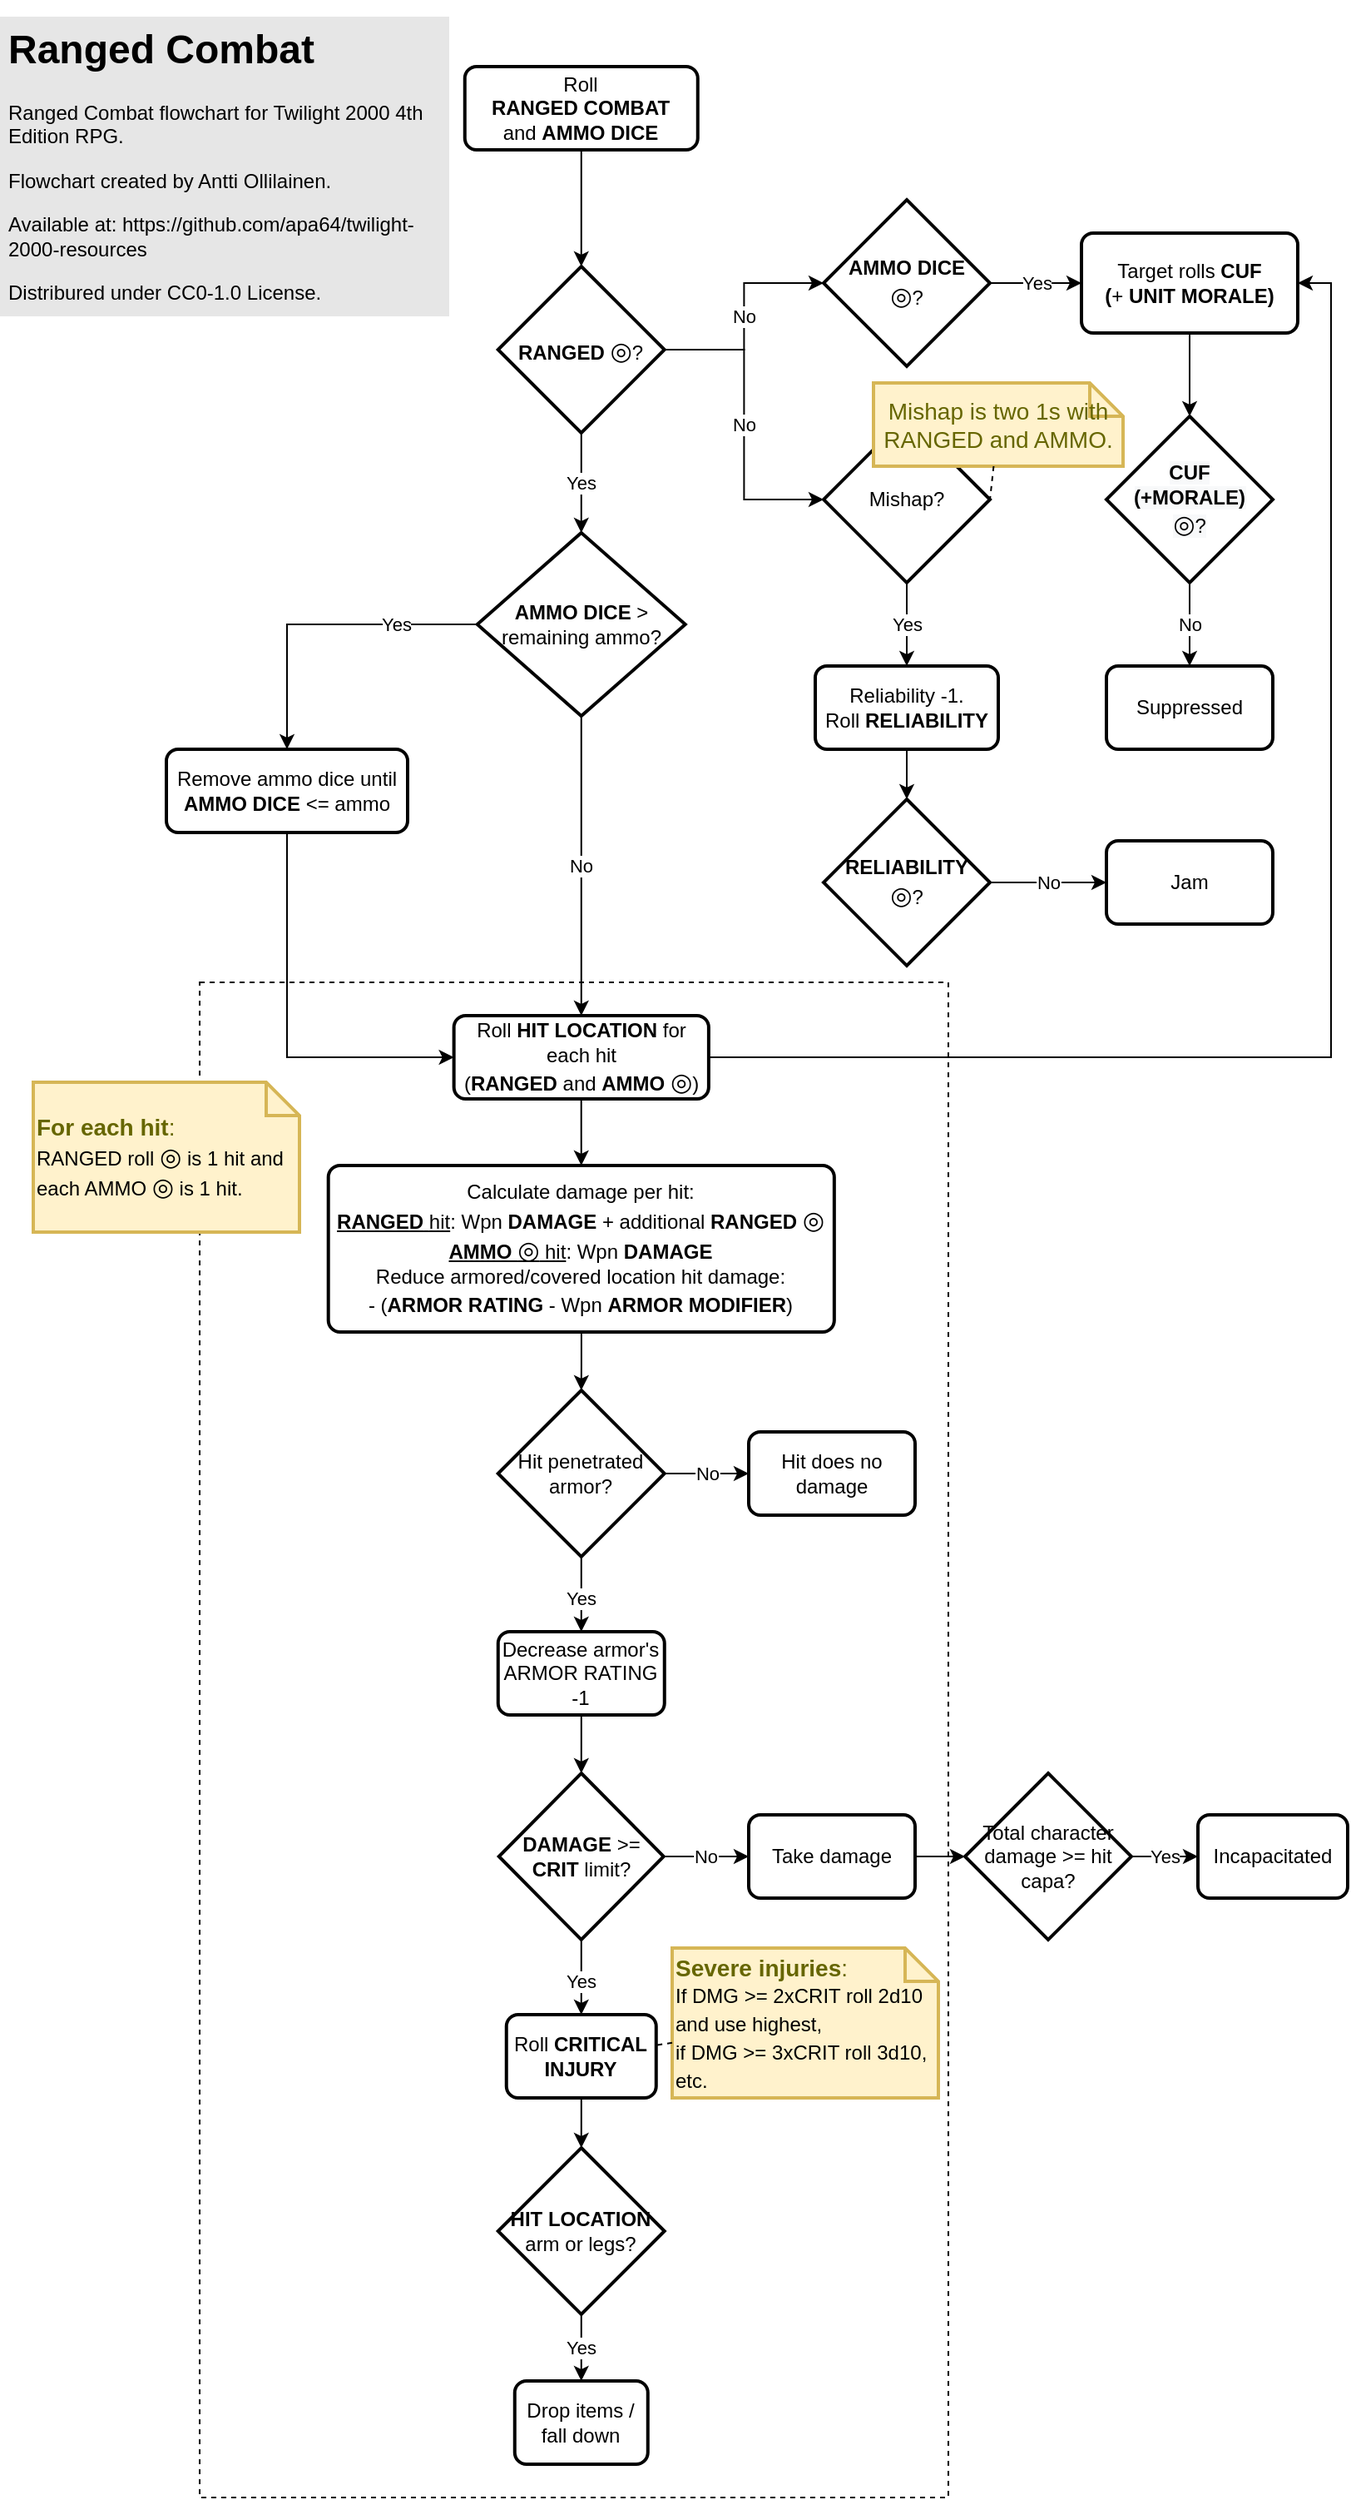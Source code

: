 <mxfile compressed="true" version="14.1.2" type="github"><diagram id="C5RBs43oDa-KdzZeNtuy" name="Page-1"><mxGraphModel dx="951" dy="792" grid="1" gridSize="10" guides="1" tooltips="1" connect="1" arrows="1" fold="1" page="1" pageScale="1" pageWidth="827" pageHeight="1169" math="0" shadow="0"><root><mxCell id="WIyWlLk6GJQsqaUBKTNV-0"/><mxCell id="WIyWlLk6GJQsqaUBKTNV-1" parent="WIyWlLk6GJQsqaUBKTNV-0"/><mxCell id="SBCxogAzYSTmZsqk7a1e-101" value="" style="rounded=0;whiteSpace=wrap;html=1;fontFamily=Helvetica;align=center;fillColor=none;dashed=1;" parent="WIyWlLk6GJQsqaUBKTNV-1" vertex="1"><mxGeometry x="130" y="590" width="450" height="910" as="geometry"/></mxCell><mxCell id="SBCxogAzYSTmZsqk7a1e-14" value="" style="edgeStyle=orthogonalEdgeStyle;rounded=0;orthogonalLoop=1;jettySize=auto;html=1;" parent="WIyWlLk6GJQsqaUBKTNV-1" source="SBCxogAzYSTmZsqk7a1e-30" target="SBCxogAzYSTmZsqk7a1e-29" edge="1"><mxGeometry relative="1" as="geometry"><mxPoint x="345" y="130" as="sourcePoint"/></mxGeometry></mxCell><mxCell id="SBCxogAzYSTmZsqk7a1e-13" value="Yes" style="edgeStyle=orthogonalEdgeStyle;rounded=0;orthogonalLoop=1;jettySize=auto;html=1;" parent="WIyWlLk6GJQsqaUBKTNV-1" source="SBCxogAzYSTmZsqk7a1e-29" target="SBCxogAzYSTmZsqk7a1e-44" edge="1"><mxGeometry relative="1" as="geometry"><mxPoint x="345" y="310" as="targetPoint"/></mxGeometry></mxCell><mxCell id="SBCxogAzYSTmZsqk7a1e-18" value="No" style="edgeStyle=orthogonalEdgeStyle;rounded=0;orthogonalLoop=1;jettySize=auto;html=1;" parent="WIyWlLk6GJQsqaUBKTNV-1" source="SBCxogAzYSTmZsqk7a1e-29" target="SBCxogAzYSTmZsqk7a1e-31" edge="1"><mxGeometry relative="1" as="geometry"/></mxCell><mxCell id="SBCxogAzYSTmZsqk7a1e-19" value="No" style="edgeStyle=orthogonalEdgeStyle;rounded=0;orthogonalLoop=1;jettySize=auto;html=1;entryX=0;entryY=0.5;entryDx=0;entryDy=0;entryPerimeter=0;" parent="WIyWlLk6GJQsqaUBKTNV-1" source="SBCxogAzYSTmZsqk7a1e-29" target="SBCxogAzYSTmZsqk7a1e-37" edge="1"><mxGeometry relative="1" as="geometry"><mxPoint x="465" y="300" as="targetPoint"/></mxGeometry></mxCell><mxCell id="SBCxogAzYSTmZsqk7a1e-20" value="Yes" style="edgeStyle=orthogonalEdgeStyle;rounded=0;orthogonalLoop=1;jettySize=auto;html=1;exitX=0.5;exitY=1;exitDx=0;exitDy=0;exitPerimeter=0;entryX=0.5;entryY=0;entryDx=0;entryDy=0;" parent="WIyWlLk6GJQsqaUBKTNV-1" source="SBCxogAzYSTmZsqk7a1e-37" target="SBCxogAzYSTmZsqk7a1e-39" edge="1"><mxGeometry relative="1" as="geometry"><mxPoint x="555" y="340" as="sourcePoint"/><mxPoint x="555" y="410" as="targetPoint"/></mxGeometry></mxCell><mxCell id="SBCxogAzYSTmZsqk7a1e-1" value="" style="edgeStyle=orthogonalEdgeStyle;rounded=0;orthogonalLoop=1;jettySize=auto;html=1;exitX=0.5;exitY=1;exitDx=0;exitDy=0;entryX=0.5;entryY=0;entryDx=0;entryDy=0;entryPerimeter=0;" parent="WIyWlLk6GJQsqaUBKTNV-1" source="SBCxogAzYSTmZsqk7a1e-39" target="SBCxogAzYSTmZsqk7a1e-40" edge="1"><mxGeometry relative="1" as="geometry"><mxPoint x="555" y="460" as="sourcePoint"/><mxPoint x="555" y="510" as="targetPoint"/></mxGeometry></mxCell><mxCell id="SBCxogAzYSTmZsqk7a1e-5" value="No" style="edgeStyle=orthogonalEdgeStyle;rounded=0;orthogonalLoop=1;jettySize=auto;html=1;exitX=1;exitY=0.5;exitDx=0;exitDy=0;exitPerimeter=0;entryX=0;entryY=0.5;entryDx=0;entryDy=0;" parent="WIyWlLk6GJQsqaUBKTNV-1" source="SBCxogAzYSTmZsqk7a1e-40" target="SBCxogAzYSTmZsqk7a1e-42" edge="1"><mxGeometry relative="1" as="geometry"><mxPoint x="605" y="550" as="sourcePoint"/><mxPoint x="695" y="580" as="targetPoint"/></mxGeometry></mxCell><mxCell id="SBCxogAzYSTmZsqk7a1e-10" value="No" style="edgeStyle=orthogonalEdgeStyle;rounded=0;orthogonalLoop=1;jettySize=auto;html=1;exitX=0.5;exitY=1;exitDx=0;exitDy=0;exitPerimeter=0;entryX=0.5;entryY=0;entryDx=0;entryDy=0;" parent="WIyWlLk6GJQsqaUBKTNV-1" source="SBCxogAzYSTmZsqk7a1e-44" target="SBCxogAzYSTmZsqk7a1e-47" edge="1"><mxGeometry relative="1" as="geometry"><mxPoint x="345" y="420" as="sourcePoint"/><mxPoint x="358" y="530" as="targetPoint"/></mxGeometry></mxCell><mxCell id="SBCxogAzYSTmZsqk7a1e-12" value="Yes" style="edgeStyle=orthogonalEdgeStyle;rounded=0;orthogonalLoop=1;jettySize=auto;html=1;entryX=0.5;entryY=0;entryDx=0;entryDy=0;exitX=0;exitY=0.5;exitDx=0;exitDy=0;exitPerimeter=0;" parent="WIyWlLk6GJQsqaUBKTNV-1" source="SBCxogAzYSTmZsqk7a1e-44" target="SBCxogAzYSTmZsqk7a1e-45" edge="1"><mxGeometry x="-0.483" relative="1" as="geometry"><mxPoint x="285" y="365" as="sourcePoint"/><mxPoint x="190" y="440" as="targetPoint"/><mxPoint as="offset"/></mxGeometry></mxCell><mxCell id="SBCxogAzYSTmZsqk7a1e-22" value="Yes" style="edgeStyle=orthogonalEdgeStyle;rounded=0;orthogonalLoop=1;jettySize=auto;html=1;entryX=0;entryY=0.5;entryDx=0;entryDy=0;exitX=1;exitY=0.5;exitDx=0;exitDy=0;exitPerimeter=0;" parent="WIyWlLk6GJQsqaUBKTNV-1" source="SBCxogAzYSTmZsqk7a1e-31" target="SBCxogAzYSTmZsqk7a1e-32" edge="1"><mxGeometry relative="1" as="geometry"><mxPoint x="555" y="130" as="sourcePoint"/><Array as="points"/></mxGeometry></mxCell><mxCell id="SBCxogAzYSTmZsqk7a1e-24" value="" style="edgeStyle=orthogonalEdgeStyle;rounded=0;orthogonalLoop=1;jettySize=auto;html=1;entryX=0.5;entryY=0;entryDx=0;entryDy=0;entryPerimeter=0;" parent="WIyWlLk6GJQsqaUBKTNV-1" source="SBCxogAzYSTmZsqk7a1e-32" target="SBCxogAzYSTmZsqk7a1e-34" edge="1"><mxGeometry relative="1" as="geometry"/></mxCell><mxCell id="SBCxogAzYSTmZsqk7a1e-26" value="No" style="edgeStyle=orthogonalEdgeStyle;rounded=0;orthogonalLoop=1;jettySize=auto;html=1;exitX=0.5;exitY=1;exitDx=0;exitDy=0;exitPerimeter=0;entryX=0.5;entryY=0;entryDx=0;entryDy=0;" parent="WIyWlLk6GJQsqaUBKTNV-1" source="SBCxogAzYSTmZsqk7a1e-34" target="SBCxogAzYSTmZsqk7a1e-35" edge="1"><mxGeometry relative="1" as="geometry"><mxPoint x="735" y="400" as="targetPoint"/></mxGeometry></mxCell><mxCell id="SBCxogAzYSTmZsqk7a1e-29" value="&lt;b&gt;RANGED&amp;nbsp;&lt;/b&gt;&lt;span style=&quot;font-size: 15px;&quot;&gt;◎&lt;/span&gt;?" style="strokeWidth=2;html=1;shape=mxgraph.flowchart.decision;whiteSpace=wrap;fontFamily=Helvetica;" parent="WIyWlLk6GJQsqaUBKTNV-1" vertex="1"><mxGeometry x="309.38" y="160" width="100" height="100" as="geometry"/></mxCell><mxCell id="SBCxogAzYSTmZsqk7a1e-30" value="&lt;span&gt;Roll&lt;br&gt;&lt;b&gt;R&lt;/b&gt;&lt;/span&gt;&lt;b&gt;ANGED COMBAT&lt;br&gt;&lt;/b&gt;&lt;span&gt;and&amp;nbsp;&lt;/span&gt;&lt;b&gt;AMMO DICE&lt;/b&gt;" style="rounded=1;whiteSpace=wrap;html=1;absoluteArcSize=1;arcSize=14;strokeWidth=2;" parent="WIyWlLk6GJQsqaUBKTNV-1" vertex="1"><mxGeometry x="289.38" y="40" width="140" height="50" as="geometry"/></mxCell><mxCell id="SBCxogAzYSTmZsqk7a1e-31" value="&lt;span&gt;&lt;b&gt;AMMO DICE&lt;/b&gt;&lt;br&gt;&lt;/span&gt;&lt;span style=&quot;font-size: 15px;&quot;&gt;◎&lt;/span&gt;&lt;span&gt;?&lt;/span&gt;" style="strokeWidth=2;html=1;shape=mxgraph.flowchart.decision;whiteSpace=wrap;fontFamily=Helvetica;" parent="WIyWlLk6GJQsqaUBKTNV-1" vertex="1"><mxGeometry x="505" y="120" width="100" height="100" as="geometry"/></mxCell><mxCell id="SBCxogAzYSTmZsqk7a1e-32" value="&lt;span&gt;Target rolls&amp;nbsp;&lt;/span&gt;&lt;b&gt;CUF&lt;br&gt;(&lt;/b&gt;&lt;span&gt;+&amp;nbsp;&lt;/span&gt;&lt;b&gt;UNIT MORALE)&lt;/b&gt;" style="rounded=1;whiteSpace=wrap;html=1;absoluteArcSize=1;arcSize=14;strokeWidth=2;" parent="WIyWlLk6GJQsqaUBKTNV-1" vertex="1"><mxGeometry x="660" y="140" width="130" height="60" as="geometry"/></mxCell><mxCell id="SBCxogAzYSTmZsqk7a1e-34" value="&lt;span style=&quot;color: rgb(0, 0, 0); font-size: 12px; font-style: normal; letter-spacing: normal; text-align: center; text-indent: 0px; text-transform: none; word-spacing: 0px; background-color: rgb(248, 249, 250); display: inline; float: none;&quot;&gt;&lt;b&gt;CUF&lt;br&gt;(+MORALE)&lt;br&gt;&lt;/b&gt;&lt;/span&gt;&lt;span style=&quot;color: rgb(0, 0, 0); font-size: 12px; font-style: normal; font-weight: 400; letter-spacing: normal; text-align: center; text-indent: 0px; text-transform: none; word-spacing: 0px; background-color: rgb(248, 249, 250); display: inline; float: none;&quot;&gt;&lt;span style=&quot;font-size: 15px;&quot;&gt;◎&lt;/span&gt;?&lt;/span&gt;" style="strokeWidth=2;html=1;shape=mxgraph.flowchart.decision;whiteSpace=wrap;fontFamily=Helvetica;" parent="WIyWlLk6GJQsqaUBKTNV-1" vertex="1"><mxGeometry x="675" y="250" width="100" height="100" as="geometry"/></mxCell><mxCell id="SBCxogAzYSTmZsqk7a1e-35" value="&lt;span&gt;Suppressed&lt;/span&gt;" style="rounded=1;whiteSpace=wrap;html=1;absoluteArcSize=1;arcSize=14;strokeWidth=2;" parent="WIyWlLk6GJQsqaUBKTNV-1" vertex="1"><mxGeometry x="675" y="400" width="100" height="50" as="geometry"/></mxCell><mxCell id="SBCxogAzYSTmZsqk7a1e-37" value="Mishap?" style="strokeWidth=2;html=1;shape=mxgraph.flowchart.decision;whiteSpace=wrap;" parent="WIyWlLk6GJQsqaUBKTNV-1" vertex="1"><mxGeometry x="505" y="250" width="100" height="100" as="geometry"/></mxCell><mxCell id="SBCxogAzYSTmZsqk7a1e-39" value="&lt;span&gt;Reliability -1. Roll&amp;nbsp;&lt;/span&gt;&lt;b&gt;RELIABILITY&lt;/b&gt;" style="rounded=1;whiteSpace=wrap;html=1;absoluteArcSize=1;arcSize=14;strokeWidth=2;" parent="WIyWlLk6GJQsqaUBKTNV-1" vertex="1"><mxGeometry x="500" y="400" width="110" height="50" as="geometry"/></mxCell><mxCell id="SBCxogAzYSTmZsqk7a1e-40" value="&lt;b&gt;RELIABILITY&lt;/b&gt;&lt;br&gt;&lt;span style=&quot;font-size: 15px&quot;&gt;◎&lt;/span&gt;?" style="strokeWidth=2;html=1;shape=mxgraph.flowchart.decision;whiteSpace=wrap;" parent="WIyWlLk6GJQsqaUBKTNV-1" vertex="1"><mxGeometry x="505" y="480" width="100" height="100" as="geometry"/></mxCell><mxCell id="SBCxogAzYSTmZsqk7a1e-42" value="&lt;span&gt;Jam&lt;/span&gt;" style="rounded=1;whiteSpace=wrap;html=1;absoluteArcSize=1;arcSize=14;strokeWidth=2;" parent="WIyWlLk6GJQsqaUBKTNV-1" vertex="1"><mxGeometry x="675" y="505" width="100" height="50" as="geometry"/></mxCell><mxCell id="SBCxogAzYSTmZsqk7a1e-44" value="&lt;b&gt;AMMO DICE&lt;/b&gt;&lt;span&gt;&amp;nbsp;&amp;gt; remaining ammo?&lt;/span&gt;" style="strokeWidth=2;html=1;shape=mxgraph.flowchart.decision;whiteSpace=wrap;" parent="WIyWlLk6GJQsqaUBKTNV-1" vertex="1"><mxGeometry x="296.88" y="320" width="125" height="110" as="geometry"/></mxCell><mxCell id="SBCxogAzYSTmZsqk7a1e-98" style="edgeStyle=orthogonalEdgeStyle;rounded=0;orthogonalLoop=1;jettySize=auto;html=1;entryX=0;entryY=0.5;entryDx=0;entryDy=0;exitX=0.5;exitY=1;exitDx=0;exitDy=0;" parent="WIyWlLk6GJQsqaUBKTNV-1" source="SBCxogAzYSTmZsqk7a1e-45" target="SBCxogAzYSTmZsqk7a1e-47" edge="1"><mxGeometry relative="1" as="geometry"/></mxCell><mxCell id="SBCxogAzYSTmZsqk7a1e-45" value="Remove ammo dice until &lt;b&gt;AMMO DICE&lt;/b&gt; &amp;lt;= ammo" style="rounded=1;whiteSpace=wrap;html=1;absoluteArcSize=1;arcSize=14;strokeWidth=2;" parent="WIyWlLk6GJQsqaUBKTNV-1" vertex="1"><mxGeometry x="110" y="450" width="145" height="50" as="geometry"/></mxCell><mxCell id="SBCxogAzYSTmZsqk7a1e-99" style="edgeStyle=orthogonalEdgeStyle;rounded=0;orthogonalLoop=1;jettySize=auto;html=1;entryX=0.5;entryY=0;entryDx=0;entryDy=0;fontFamily=Helvetica;" parent="WIyWlLk6GJQsqaUBKTNV-1" source="SBCxogAzYSTmZsqk7a1e-47" target="SBCxogAzYSTmZsqk7a1e-85" edge="1"><mxGeometry relative="1" as="geometry"/></mxCell><mxCell id="SBCxogAzYSTmZsqk7a1e-107" style="edgeStyle=orthogonalEdgeStyle;rounded=0;orthogonalLoop=1;jettySize=auto;html=1;entryX=1;entryY=0.5;entryDx=0;entryDy=0;fontFamily=Helvetica;exitX=1;exitY=0.5;exitDx=0;exitDy=0;" parent="WIyWlLk6GJQsqaUBKTNV-1" source="SBCxogAzYSTmZsqk7a1e-47" target="SBCxogAzYSTmZsqk7a1e-32" edge="1"><mxGeometry relative="1" as="geometry"><Array as="points"><mxPoint x="810" y="635"/><mxPoint x="810" y="170"/></Array></mxGeometry></mxCell><mxCell id="SBCxogAzYSTmZsqk7a1e-47" value="&lt;span&gt;Roll&amp;nbsp;&lt;/span&gt;&lt;b&gt;HIT LOCATION&lt;/b&gt;&amp;nbsp;for each hit (&lt;b&gt;RANGED&amp;nbsp;&lt;/b&gt;and&amp;nbsp;&lt;b&gt;AMMO &lt;/b&gt;&lt;span style=&quot;font-size: 15px&quot;&gt;◎&lt;/span&gt;)" style="rounded=1;whiteSpace=wrap;html=1;absoluteArcSize=1;arcSize=14;strokeWidth=2;fontFamily=Helvetica;" parent="WIyWlLk6GJQsqaUBKTNV-1" vertex="1"><mxGeometry x="282.82" y="610" width="153.13" height="50" as="geometry"/></mxCell><mxCell id="SBCxogAzYSTmZsqk7a1e-60" value="Yes" style="edgeStyle=orthogonalEdgeStyle;rounded=0;orthogonalLoop=1;jettySize=auto;html=1;entryX=0.5;entryY=0;entryDx=0;entryDy=0;exitX=0.5;exitY=1;exitDx=0;exitDy=0;exitPerimeter=0;" parent="WIyWlLk6GJQsqaUBKTNV-1" source="SBCxogAzYSTmZsqk7a1e-66" target="SBCxogAzYSTmZsqk7a1e-59" edge="1"><mxGeometry x="0.111" relative="1" as="geometry"><mxPoint x="216.25" y="1115" as="sourcePoint"/><mxPoint as="offset"/></mxGeometry></mxCell><mxCell id="SBCxogAzYSTmZsqk7a1e-55" value="Yes" style="edgeStyle=orthogonalEdgeStyle;rounded=0;orthogonalLoop=1;jettySize=auto;html=1;exitX=0.5;exitY=1;exitDx=0;exitDy=0;exitPerimeter=0;entryX=0.5;entryY=0;entryDx=0;entryDy=0;" parent="WIyWlLk6GJQsqaUBKTNV-1" source="SBCxogAzYSTmZsqk7a1e-52" target="SBCxogAzYSTmZsqk7a1e-54" edge="1"><mxGeometry x="0.111" relative="1" as="geometry"><mxPoint as="offset"/></mxGeometry></mxCell><mxCell id="SBCxogAzYSTmZsqk7a1e-65" value="No" style="edgeStyle=orthogonalEdgeStyle;rounded=0;orthogonalLoop=1;jettySize=auto;html=1;" parent="WIyWlLk6GJQsqaUBKTNV-1" source="SBCxogAzYSTmZsqk7a1e-52" target="SBCxogAzYSTmZsqk7a1e-64" edge="1"><mxGeometry relative="1" as="geometry"/></mxCell><mxCell id="SBCxogAzYSTmZsqk7a1e-52" value="Hit penetrated armor?" style="strokeWidth=2;html=1;shape=mxgraph.flowchart.decision;whiteSpace=wrap;" parent="WIyWlLk6GJQsqaUBKTNV-1" vertex="1"><mxGeometry x="309.38" y="835" width="100" height="100" as="geometry"/></mxCell><mxCell id="SBCxogAzYSTmZsqk7a1e-106" style="edgeStyle=orthogonalEdgeStyle;rounded=0;orthogonalLoop=1;jettySize=auto;html=1;entryX=0.5;entryY=0;entryDx=0;entryDy=0;entryPerimeter=0;fontFamily=Helvetica;" parent="WIyWlLk6GJQsqaUBKTNV-1" source="SBCxogAzYSTmZsqk7a1e-54" target="SBCxogAzYSTmZsqk7a1e-66" edge="1"><mxGeometry relative="1" as="geometry"/></mxCell><mxCell id="SBCxogAzYSTmZsqk7a1e-54" value="Decrease armor's ARMOR RATING -1" style="rounded=1;whiteSpace=wrap;html=1;absoluteArcSize=1;arcSize=14;strokeWidth=2;" parent="WIyWlLk6GJQsqaUBKTNV-1" vertex="1"><mxGeometry x="309.38" y="980" width="100" height="50" as="geometry"/></mxCell><mxCell id="SBCxogAzYSTmZsqk7a1e-58" value="Yes" style="edgeStyle=orthogonalEdgeStyle;rounded=0;orthogonalLoop=1;jettySize=auto;html=1;exitX=1;exitY=0.5;exitDx=0;exitDy=0;exitPerimeter=0;" parent="WIyWlLk6GJQsqaUBKTNV-1" source="SBCxogAzYSTmZsqk7a1e-56" target="SBCxogAzYSTmZsqk7a1e-57" edge="1"><mxGeometry relative="1" as="geometry"><mxPoint x="690" y="1140" as="sourcePoint"/></mxGeometry></mxCell><mxCell id="SBCxogAzYSTmZsqk7a1e-56" value="Total character damage&amp;nbsp;&amp;gt;= hit capa?" style="strokeWidth=2;html=1;shape=mxgraph.flowchart.decision;whiteSpace=wrap;" parent="WIyWlLk6GJQsqaUBKTNV-1" vertex="1"><mxGeometry x="590" y="1065" width="100" height="100" as="geometry"/></mxCell><mxCell id="SBCxogAzYSTmZsqk7a1e-57" value="Incapacitated" style="rounded=1;whiteSpace=wrap;html=1;absoluteArcSize=1;arcSize=14;strokeWidth=2;" parent="WIyWlLk6GJQsqaUBKTNV-1" vertex="1"><mxGeometry x="730" y="1090" width="90" height="50" as="geometry"/></mxCell><mxCell id="SBCxogAzYSTmZsqk7a1e-104" style="edgeStyle=orthogonalEdgeStyle;rounded=0;orthogonalLoop=1;jettySize=auto;html=1;entryX=0.5;entryY=0;entryDx=0;entryDy=0;entryPerimeter=0;fontFamily=Helvetica;" parent="WIyWlLk6GJQsqaUBKTNV-1" source="SBCxogAzYSTmZsqk7a1e-59" target="SBCxogAzYSTmZsqk7a1e-67" edge="1"><mxGeometry relative="1" as="geometry"/></mxCell><mxCell id="SBCxogAzYSTmZsqk7a1e-59" value="Roll &lt;b&gt;CRITICAL INJURY&lt;/b&gt;" style="rounded=1;whiteSpace=wrap;html=1;absoluteArcSize=1;arcSize=14;strokeWidth=2;" parent="WIyWlLk6GJQsqaUBKTNV-1" vertex="1"><mxGeometry x="314.38" y="1210" width="90" height="50" as="geometry"/></mxCell><mxCell id="SBCxogAzYSTmZsqk7a1e-94" style="edgeStyle=orthogonalEdgeStyle;rounded=0;orthogonalLoop=1;jettySize=auto;html=1;entryX=0;entryY=0.5;entryDx=0;entryDy=0;entryPerimeter=0;" parent="WIyWlLk6GJQsqaUBKTNV-1" source="SBCxogAzYSTmZsqk7a1e-61" target="SBCxogAzYSTmZsqk7a1e-56" edge="1"><mxGeometry relative="1" as="geometry"><mxPoint x="590" y="1140" as="targetPoint"/></mxGeometry></mxCell><mxCell id="SBCxogAzYSTmZsqk7a1e-61" value="Take damage" style="rounded=1;whiteSpace=wrap;html=1;absoluteArcSize=1;arcSize=14;strokeWidth=2;" parent="WIyWlLk6GJQsqaUBKTNV-1" vertex="1"><mxGeometry x="460" y="1090" width="100" height="50" as="geometry"/></mxCell><mxCell id="SBCxogAzYSTmZsqk7a1e-64" value="Hit does no damage" style="rounded=1;whiteSpace=wrap;html=1;absoluteArcSize=1;arcSize=14;strokeWidth=2;" parent="WIyWlLk6GJQsqaUBKTNV-1" vertex="1"><mxGeometry x="460" y="860" width="100" height="50" as="geometry"/></mxCell><mxCell id="SBCxogAzYSTmZsqk7a1e-103" value="No" style="edgeStyle=orthogonalEdgeStyle;rounded=0;orthogonalLoop=1;jettySize=auto;html=1;entryX=0;entryY=0.5;entryDx=0;entryDy=0;fontFamily=Helvetica;" parent="WIyWlLk6GJQsqaUBKTNV-1" source="SBCxogAzYSTmZsqk7a1e-66" target="SBCxogAzYSTmZsqk7a1e-61" edge="1"><mxGeometry relative="1" as="geometry"/></mxCell><mxCell id="SBCxogAzYSTmZsqk7a1e-66" value="&lt;b&gt;DAMAGE&lt;/b&gt; &amp;gt;= &lt;b&gt;CRIT&lt;/b&gt; limit?" style="strokeWidth=2;html=1;shape=mxgraph.flowchart.decision;whiteSpace=wrap;" parent="WIyWlLk6GJQsqaUBKTNV-1" vertex="1"><mxGeometry x="309.88" y="1065" width="99" height="100" as="geometry"/></mxCell><mxCell id="SBCxogAzYSTmZsqk7a1e-105" value="Yes" style="edgeStyle=orthogonalEdgeStyle;rounded=0;orthogonalLoop=1;jettySize=auto;html=1;entryX=0.5;entryY=0;entryDx=0;entryDy=0;fontFamily=Helvetica;" parent="WIyWlLk6GJQsqaUBKTNV-1" source="SBCxogAzYSTmZsqk7a1e-67" target="SBCxogAzYSTmZsqk7a1e-69" edge="1"><mxGeometry relative="1" as="geometry"/></mxCell><mxCell id="SBCxogAzYSTmZsqk7a1e-67" value="&lt;b&gt;HIT LOCATION&lt;/b&gt; arm or legs?" style="strokeWidth=2;html=1;shape=mxgraph.flowchart.decision;whiteSpace=wrap;" parent="WIyWlLk6GJQsqaUBKTNV-1" vertex="1"><mxGeometry x="309.38" y="1290" width="100" height="100" as="geometry"/></mxCell><mxCell id="SBCxogAzYSTmZsqk7a1e-69" value="Drop items / fall down" style="rounded=1;whiteSpace=wrap;html=1;absoluteArcSize=1;arcSize=14;strokeWidth=2;" parent="WIyWlLk6GJQsqaUBKTNV-1" vertex="1"><mxGeometry x="319.38" y="1430" width="80" height="50" as="geometry"/></mxCell><mxCell id="SBCxogAzYSTmZsqk7a1e-71" value="&lt;b&gt;Severe injuries&lt;/b&gt;:&lt;br&gt;&lt;span style=&quot;color: rgb(0 , 0 , 0) ; font-size: 12px&quot;&gt;If DMG &amp;gt;= 2xCRIT roll 2d10 and use highest,&lt;br&gt;if DMG &amp;gt;= 3xCRIT roll 3d10, etc.&lt;/span&gt;" style="shape=note;strokeWidth=2;fontSize=14;size=20;whiteSpace=wrap;html=1;fillColor=#fff2cc;strokeColor=#d6b656;fontColor=#666600;align=left;" parent="WIyWlLk6GJQsqaUBKTNV-1" vertex="1"><mxGeometry x="414" y="1170" width="160" height="90" as="geometry"/></mxCell><mxCell id="SBCxogAzYSTmZsqk7a1e-75" value="" style="endArrow=none;dashed=1;html=1;" parent="WIyWlLk6GJQsqaUBKTNV-1" source="SBCxogAzYSTmZsqk7a1e-71" target="SBCxogAzYSTmZsqk7a1e-59" edge="1"><mxGeometry width="50" height="50" relative="1" as="geometry"><mxPoint x="270" y="1365" as="sourcePoint"/><mxPoint x="320" y="1315" as="targetPoint"/></mxGeometry></mxCell><mxCell id="SBCxogAzYSTmZsqk7a1e-100" style="edgeStyle=orthogonalEdgeStyle;rounded=0;orthogonalLoop=1;jettySize=auto;html=1;entryX=0.5;entryY=0;entryDx=0;entryDy=0;entryPerimeter=0;fontFamily=Helvetica;" parent="WIyWlLk6GJQsqaUBKTNV-1" source="SBCxogAzYSTmZsqk7a1e-85" target="SBCxogAzYSTmZsqk7a1e-52" edge="1"><mxGeometry relative="1" as="geometry"/></mxCell><mxCell id="SBCxogAzYSTmZsqk7a1e-85" value="&lt;span style=&quot;text-align: left&quot;&gt;Calculate damage per hit:&lt;br&gt;&lt;/span&gt;&lt;u&gt;&lt;span style=&quot;text-align: left&quot;&gt;&lt;b&gt;RANGED&lt;/b&gt;&lt;/span&gt;&lt;b style=&quot;text-align: left&quot;&gt;&amp;nbsp;&lt;/b&gt;&lt;/u&gt;&lt;span style=&quot;text-align: left&quot;&gt;&lt;u&gt;hit&lt;/u&gt;: Wpn&amp;nbsp;&lt;b&gt;DAMAGE&amp;nbsp;&lt;/b&gt;+ additional&amp;nbsp;&lt;b&gt;RANGED&lt;/b&gt;&lt;/span&gt;&lt;b style=&quot;text-align: left&quot;&gt;&amp;nbsp;&lt;/b&gt;&lt;span style=&quot;text-align: left ; font-size: 15px&quot;&gt;◎&lt;/span&gt;&lt;span style=&quot;text-align: left&quot;&gt;&lt;br&gt;&lt;/span&gt;&lt;u&gt;&lt;b&gt;AMMO &lt;/b&gt;&lt;span style=&quot;font-size: 15px&quot;&gt;◎&lt;/span&gt;&amp;nbsp;hit&lt;/u&gt;:&amp;nbsp;&lt;span style=&quot;text-align: left&quot;&gt;Wpn&amp;nbsp;&lt;/span&gt;&lt;b style=&quot;text-align: left&quot;&gt;DAMAGE&lt;br&gt;&lt;/b&gt;Reduce armored/covered location hit damage:&lt;br&gt;- (&lt;b&gt;ARMOR RATING&lt;/b&gt; - Wpn&amp;nbsp;&lt;b&gt;ARMOR MODIFIER&lt;/b&gt;)&lt;span style=&quot;font-size: 15px&quot;&gt;&lt;br&gt;&lt;/span&gt;" style="rounded=1;whiteSpace=wrap;html=1;absoluteArcSize=1;arcSize=14;strokeWidth=2;fontFamily=Helvetica;" parent="WIyWlLk6GJQsqaUBKTNV-1" vertex="1"><mxGeometry x="207.35" y="700" width="304.07" height="100" as="geometry"/></mxCell><mxCell id="SBCxogAzYSTmZsqk7a1e-95" value="Mishap is two 1s with RANGED and AMMO." style="shape=note;strokeWidth=2;fontSize=14;size=20;whiteSpace=wrap;html=1;fillColor=#fff2cc;strokeColor=#d6b656;fontColor=#666600;align=center;" parent="WIyWlLk6GJQsqaUBKTNV-1" vertex="1"><mxGeometry x="535" y="230" width="150" height="50" as="geometry"/></mxCell><mxCell id="SBCxogAzYSTmZsqk7a1e-96" value="" style="endArrow=none;dashed=1;html=1;entryX=1;entryY=0.5;entryDx=0;entryDy=0;entryPerimeter=0;" parent="WIyWlLk6GJQsqaUBKTNV-1" source="SBCxogAzYSTmZsqk7a1e-95" target="SBCxogAzYSTmZsqk7a1e-37" edge="1"><mxGeometry width="50" height="50" relative="1" as="geometry"><mxPoint x="655.377" y="420" as="sourcePoint"/><mxPoint x="620" y="370" as="targetPoint"/></mxGeometry></mxCell><mxCell id="SBCxogAzYSTmZsqk7a1e-102" value="&lt;b&gt;For each hit&lt;/b&gt;:&lt;br&gt;&lt;font color=&quot;#000000&quot;&gt;&lt;span style=&quot;font-size: 12px&quot;&gt;RANGED roll&amp;nbsp;&lt;/span&gt;&lt;/font&gt;&lt;span style=&quot;color: rgb(0 , 0 , 0) ; font-size: 15px&quot;&gt;◎&lt;/span&gt;&lt;font color=&quot;#000000&quot;&gt;&lt;span style=&quot;font-size: 12px&quot;&gt;&amp;nbsp;is 1 hit and each AMMO&amp;nbsp;&lt;/span&gt;&lt;/font&gt;&lt;span style=&quot;color: rgb(0 , 0 , 0) ; font-size: 15px&quot;&gt;◎&lt;/span&gt;&lt;font color=&quot;#000000&quot;&gt;&lt;span style=&quot;font-size: 12px&quot;&gt;&amp;nbsp;is 1 hit.&lt;/span&gt;&lt;/font&gt;" style="shape=note;strokeWidth=2;fontSize=14;size=20;whiteSpace=wrap;html=1;fillColor=#fff2cc;strokeColor=#d6b656;fontColor=#666600;align=left;" parent="WIyWlLk6GJQsqaUBKTNV-1" vertex="1"><mxGeometry x="30" y="650" width="160" height="90" as="geometry"/></mxCell><mxCell id="doX6WKZxGS6HJKVf8J60-1" value="&lt;h1&gt;Ranged Combat&lt;/h1&gt;&lt;p&gt;Ranged Combat flowchart for Twilight 2000 4th Edition RPG.&lt;/p&gt;&lt;p&gt;Flowchart created by Antti Ollilainen.&lt;/p&gt;&lt;p&gt;Available at:&amp;nbsp;https://github.com/apa64/twilight-2000-resources&lt;/p&gt;&lt;p&gt;Distribured under&amp;nbsp;CC0-1.0 License.&lt;/p&gt;" style="text;html=1;strokeColor=none;spacing=5;spacingTop=-20;whiteSpace=wrap;overflow=hidden;rounded=0;fillColor=#E6E6E6;" vertex="1" parent="WIyWlLk6GJQsqaUBKTNV-1"><mxGeometry x="10" y="10" width="270" height="180" as="geometry"/></mxCell></root></mxGraphModel></diagram></mxfile>
